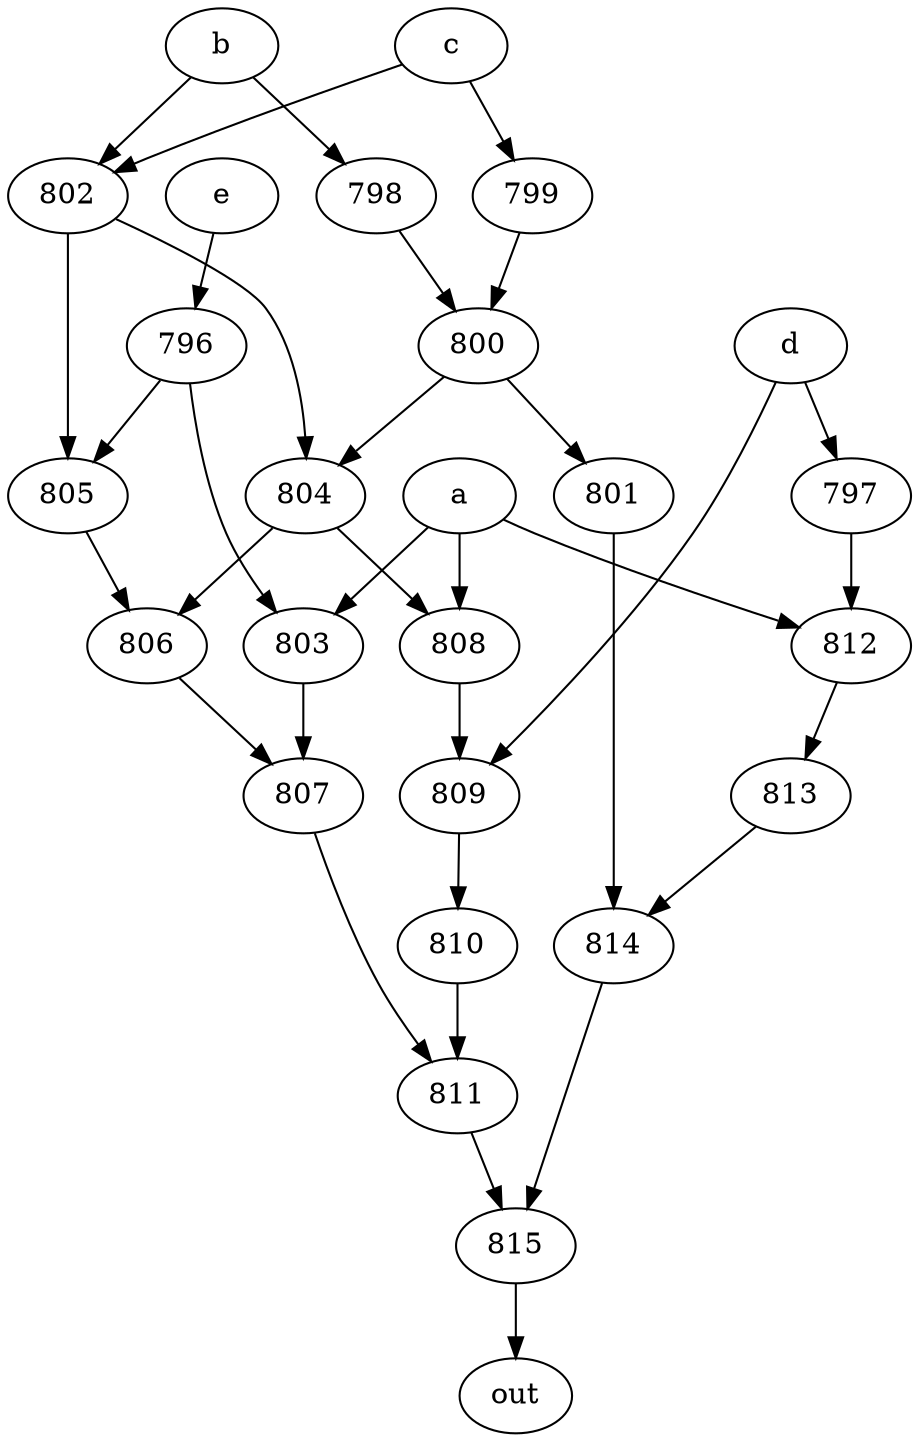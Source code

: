 strict digraph "" {
	815 -> out;
	a -> 803;
	a -> 808;
	a -> 812;
	803 -> 807;
	808 -> 809;
	812 -> 813;
	807 -> 811;
	809 -> 810;
	813 -> 814;
	b -> 798;
	b -> 802;
	798 -> 800;
	802 -> 804;
	802 -> 805;
	800 -> 804;
	800 -> 801;
	804 -> 808;
	804 -> 806;
	805 -> 806;
	c -> 802;
	c -> 799;
	799 -> 800;
	d -> 809;
	d -> 797;
	797 -> 812;
	810 -> 811;
	e -> 796;
	796 -> 803;
	796 -> 805;
	806 -> 807;
	801 -> 814;
	814 -> 815;
	811 -> 815;
}

